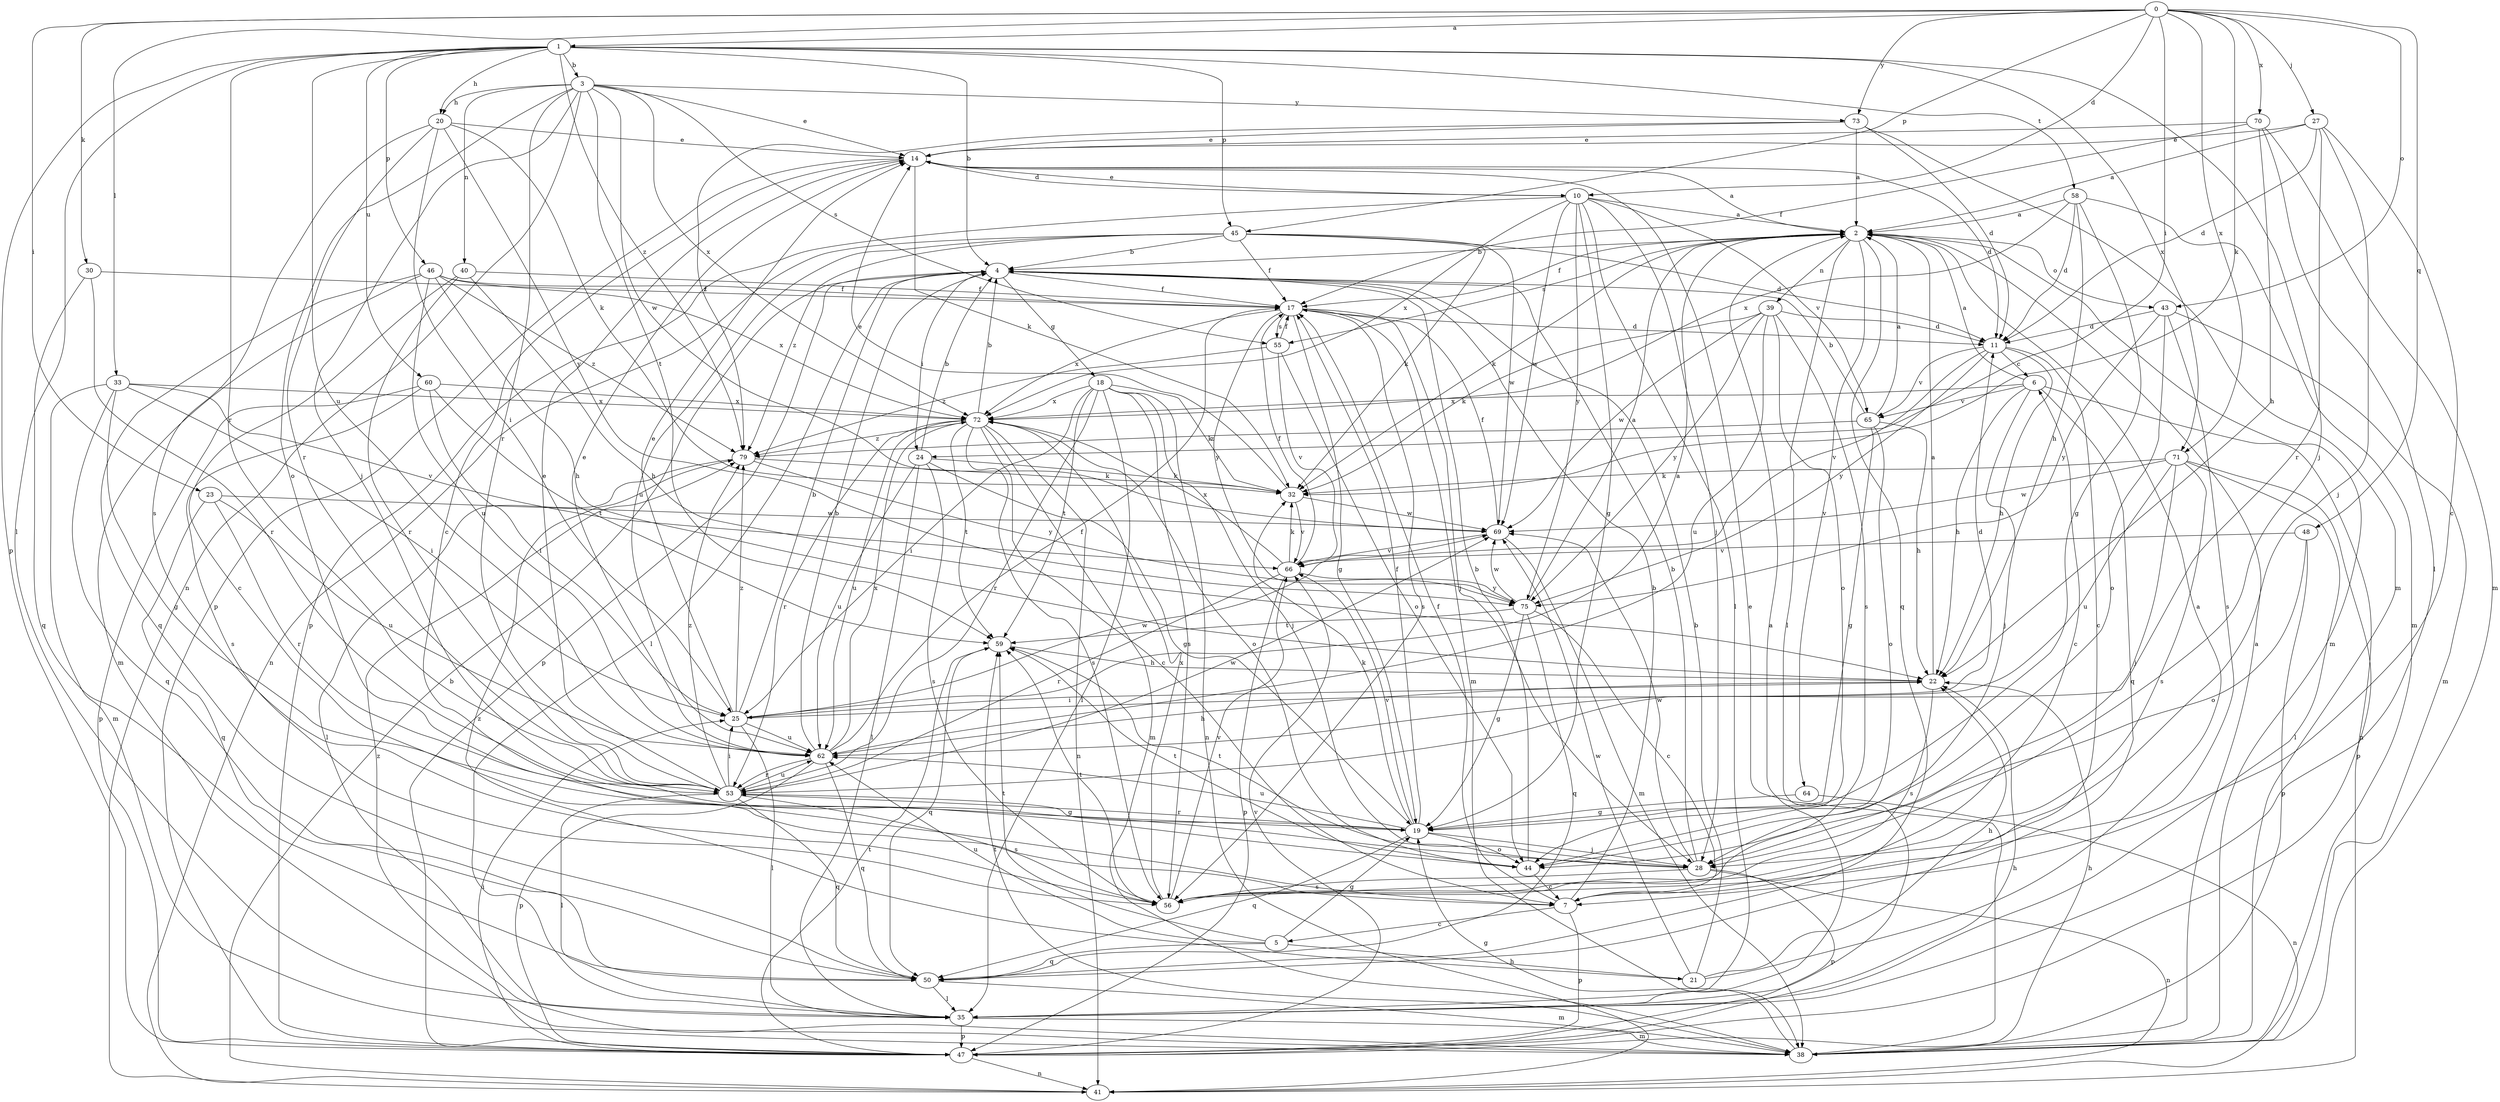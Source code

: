 strict digraph  {
0;
1;
2;
3;
4;
5;
6;
7;
10;
11;
14;
17;
18;
19;
20;
21;
22;
23;
24;
25;
27;
28;
30;
32;
33;
35;
38;
39;
40;
41;
43;
44;
45;
46;
47;
48;
50;
53;
55;
56;
58;
59;
60;
62;
64;
65;
66;
69;
70;
71;
72;
73;
75;
79;
0 -> 1  [label=a];
0 -> 10  [label=d];
0 -> 23  [label=i];
0 -> 24  [label=i];
0 -> 27  [label=j];
0 -> 30  [label=k];
0 -> 32  [label=k];
0 -> 33  [label=l];
0 -> 43  [label=o];
0 -> 45  [label=p];
0 -> 48  [label=q];
0 -> 70  [label=x];
0 -> 71  [label=x];
0 -> 73  [label=y];
1 -> 3  [label=b];
1 -> 4  [label=b];
1 -> 20  [label=h];
1 -> 28  [label=j];
1 -> 35  [label=l];
1 -> 45  [label=p];
1 -> 46  [label=p];
1 -> 47  [label=p];
1 -> 53  [label=r];
1 -> 58  [label=t];
1 -> 60  [label=u];
1 -> 62  [label=u];
1 -> 71  [label=x];
1 -> 79  [label=z];
2 -> 4  [label=b];
2 -> 17  [label=f];
2 -> 32  [label=k];
2 -> 35  [label=l];
2 -> 38  [label=m];
2 -> 39  [label=n];
2 -> 43  [label=o];
2 -> 50  [label=q];
2 -> 55  [label=s];
2 -> 64  [label=v];
3 -> 14  [label=e];
3 -> 20  [label=h];
3 -> 28  [label=j];
3 -> 40  [label=n];
3 -> 41  [label=n];
3 -> 44  [label=o];
3 -> 53  [label=r];
3 -> 55  [label=s];
3 -> 59  [label=t];
3 -> 69  [label=w];
3 -> 72  [label=x];
3 -> 73  [label=y];
4 -> 17  [label=f];
4 -> 18  [label=g];
4 -> 24  [label=i];
4 -> 35  [label=l];
4 -> 47  [label=p];
5 -> 19  [label=g];
5 -> 21  [label=h];
5 -> 50  [label=q];
5 -> 59  [label=t];
5 -> 62  [label=u];
6 -> 2  [label=a];
6 -> 22  [label=h];
6 -> 28  [label=j];
6 -> 41  [label=n];
6 -> 50  [label=q];
6 -> 65  [label=v];
6 -> 72  [label=x];
7 -> 4  [label=b];
7 -> 5  [label=c];
7 -> 6  [label=c];
7 -> 17  [label=f];
7 -> 47  [label=p];
10 -> 2  [label=a];
10 -> 14  [label=e];
10 -> 19  [label=g];
10 -> 28  [label=j];
10 -> 35  [label=l];
10 -> 47  [label=p];
10 -> 65  [label=v];
10 -> 69  [label=w];
10 -> 72  [label=x];
10 -> 75  [label=y];
11 -> 6  [label=c];
11 -> 7  [label=c];
11 -> 22  [label=h];
11 -> 65  [label=v];
11 -> 66  [label=v];
11 -> 75  [label=y];
14 -> 2  [label=a];
14 -> 7  [label=c];
14 -> 10  [label=d];
14 -> 11  [label=d];
14 -> 32  [label=k];
14 -> 47  [label=p];
17 -> 11  [label=d];
17 -> 19  [label=g];
17 -> 28  [label=j];
17 -> 38  [label=m];
17 -> 55  [label=s];
17 -> 56  [label=s];
17 -> 72  [label=x];
17 -> 75  [label=y];
18 -> 25  [label=i];
18 -> 28  [label=j];
18 -> 32  [label=k];
18 -> 35  [label=l];
18 -> 41  [label=n];
18 -> 53  [label=r];
18 -> 56  [label=s];
18 -> 59  [label=t];
18 -> 72  [label=x];
19 -> 17  [label=f];
19 -> 28  [label=j];
19 -> 32  [label=k];
19 -> 44  [label=o];
19 -> 50  [label=q];
19 -> 53  [label=r];
19 -> 62  [label=u];
19 -> 66  [label=v];
20 -> 14  [label=e];
20 -> 25  [label=i];
20 -> 32  [label=k];
20 -> 53  [label=r];
20 -> 56  [label=s];
20 -> 75  [label=y];
21 -> 2  [label=a];
21 -> 4  [label=b];
21 -> 22  [label=h];
21 -> 69  [label=w];
21 -> 79  [label=z];
22 -> 2  [label=a];
22 -> 25  [label=i];
22 -> 56  [label=s];
23 -> 50  [label=q];
23 -> 53  [label=r];
23 -> 62  [label=u];
23 -> 69  [label=w];
24 -> 4  [label=b];
24 -> 19  [label=g];
24 -> 32  [label=k];
24 -> 35  [label=l];
24 -> 56  [label=s];
24 -> 62  [label=u];
25 -> 2  [label=a];
25 -> 4  [label=b];
25 -> 11  [label=d];
25 -> 14  [label=e];
25 -> 35  [label=l];
25 -> 62  [label=u];
25 -> 69  [label=w];
25 -> 79  [label=z];
27 -> 2  [label=a];
27 -> 7  [label=c];
27 -> 11  [label=d];
27 -> 14  [label=e];
27 -> 28  [label=j];
27 -> 53  [label=r];
28 -> 4  [label=b];
28 -> 41  [label=n];
28 -> 47  [label=p];
28 -> 56  [label=s];
28 -> 59  [label=t];
28 -> 69  [label=w];
30 -> 17  [label=f];
30 -> 50  [label=q];
30 -> 53  [label=r];
32 -> 14  [label=e];
32 -> 66  [label=v];
32 -> 69  [label=w];
33 -> 19  [label=g];
33 -> 25  [label=i];
33 -> 38  [label=m];
33 -> 50  [label=q];
33 -> 66  [label=v];
33 -> 72  [label=x];
35 -> 2  [label=a];
35 -> 38  [label=m];
35 -> 47  [label=p];
38 -> 2  [label=a];
38 -> 14  [label=e];
38 -> 19  [label=g];
38 -> 22  [label=h];
38 -> 59  [label=t];
38 -> 79  [label=z];
39 -> 11  [label=d];
39 -> 32  [label=k];
39 -> 44  [label=o];
39 -> 56  [label=s];
39 -> 62  [label=u];
39 -> 69  [label=w];
39 -> 75  [label=y];
40 -> 7  [label=c];
40 -> 17  [label=f];
40 -> 22  [label=h];
40 -> 53  [label=r];
41 -> 4  [label=b];
43 -> 11  [label=d];
43 -> 38  [label=m];
43 -> 44  [label=o];
43 -> 56  [label=s];
43 -> 75  [label=y];
44 -> 4  [label=b];
44 -> 7  [label=c];
44 -> 59  [label=t];
45 -> 4  [label=b];
45 -> 11  [label=d];
45 -> 17  [label=f];
45 -> 32  [label=k];
45 -> 41  [label=n];
45 -> 62  [label=u];
45 -> 69  [label=w];
45 -> 79  [label=z];
46 -> 17  [label=f];
46 -> 22  [label=h];
46 -> 38  [label=m];
46 -> 50  [label=q];
46 -> 62  [label=u];
46 -> 72  [label=x];
46 -> 79  [label=z];
47 -> 22  [label=h];
47 -> 25  [label=i];
47 -> 41  [label=n];
47 -> 59  [label=t];
47 -> 66  [label=v];
48 -> 44  [label=o];
48 -> 47  [label=p];
48 -> 66  [label=v];
50 -> 35  [label=l];
50 -> 38  [label=m];
53 -> 14  [label=e];
53 -> 19  [label=g];
53 -> 25  [label=i];
53 -> 35  [label=l];
53 -> 50  [label=q];
53 -> 56  [label=s];
53 -> 62  [label=u];
53 -> 69  [label=w];
53 -> 79  [label=z];
55 -> 17  [label=f];
55 -> 44  [label=o];
55 -> 66  [label=v];
55 -> 79  [label=z];
56 -> 59  [label=t];
56 -> 66  [label=v];
56 -> 72  [label=x];
58 -> 2  [label=a];
58 -> 11  [label=d];
58 -> 19  [label=g];
58 -> 22  [label=h];
58 -> 38  [label=m];
58 -> 72  [label=x];
59 -> 22  [label=h];
59 -> 50  [label=q];
60 -> 25  [label=i];
60 -> 47  [label=p];
60 -> 56  [label=s];
60 -> 59  [label=t];
60 -> 72  [label=x];
62 -> 4  [label=b];
62 -> 14  [label=e];
62 -> 17  [label=f];
62 -> 22  [label=h];
62 -> 47  [label=p];
62 -> 50  [label=q];
62 -> 53  [label=r];
62 -> 72  [label=x];
64 -> 19  [label=g];
64 -> 41  [label=n];
65 -> 2  [label=a];
65 -> 4  [label=b];
65 -> 19  [label=g];
65 -> 22  [label=h];
65 -> 44  [label=o];
65 -> 79  [label=z];
66 -> 17  [label=f];
66 -> 32  [label=k];
66 -> 47  [label=p];
66 -> 53  [label=r];
66 -> 72  [label=x];
66 -> 75  [label=y];
69 -> 17  [label=f];
69 -> 38  [label=m];
69 -> 66  [label=v];
70 -> 14  [label=e];
70 -> 17  [label=f];
70 -> 22  [label=h];
70 -> 35  [label=l];
70 -> 38  [label=m];
71 -> 28  [label=j];
71 -> 32  [label=k];
71 -> 35  [label=l];
71 -> 47  [label=p];
71 -> 56  [label=s];
71 -> 62  [label=u];
71 -> 69  [label=w];
72 -> 4  [label=b];
72 -> 7  [label=c];
72 -> 38  [label=m];
72 -> 41  [label=n];
72 -> 44  [label=o];
72 -> 53  [label=r];
72 -> 56  [label=s];
72 -> 59  [label=t];
72 -> 62  [label=u];
72 -> 79  [label=z];
73 -> 2  [label=a];
73 -> 11  [label=d];
73 -> 14  [label=e];
73 -> 38  [label=m];
73 -> 79  [label=z];
75 -> 2  [label=a];
75 -> 7  [label=c];
75 -> 19  [label=g];
75 -> 50  [label=q];
75 -> 59  [label=t];
75 -> 69  [label=w];
79 -> 32  [label=k];
79 -> 35  [label=l];
79 -> 75  [label=y];
}
